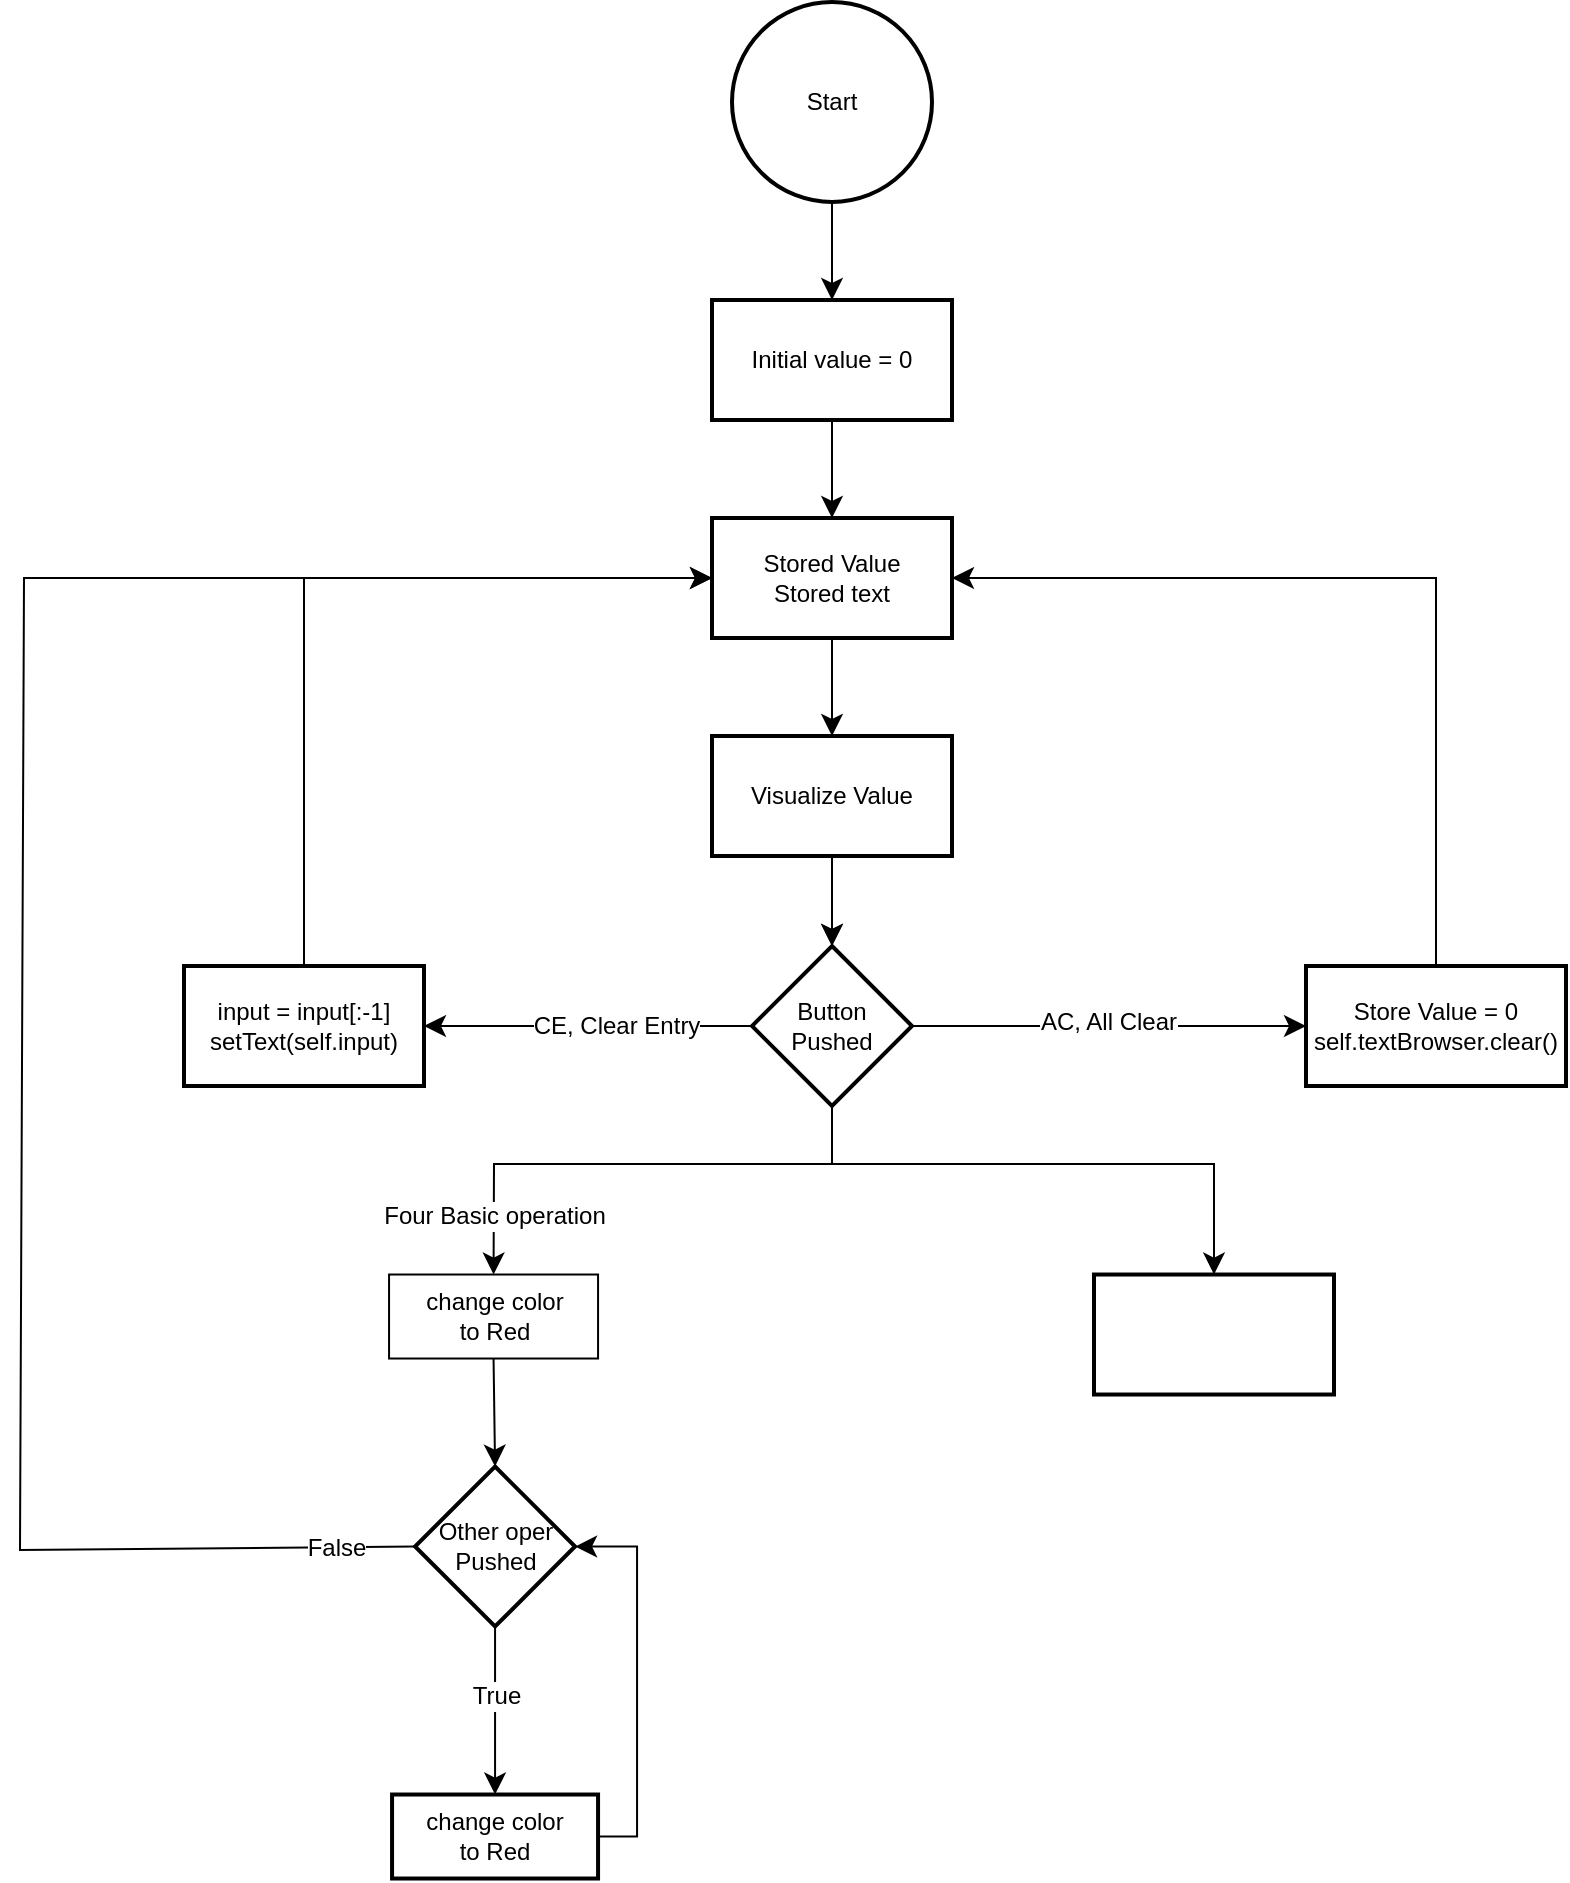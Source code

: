 <mxfile version="24.2.1" type="github">
  <diagram name="페이지-1" id="zwdacpVIj72CtBetUWyS">
    <mxGraphModel dx="1820" dy="1780" grid="0" gridSize="10" guides="1" tooltips="1" connect="1" arrows="1" fold="1" page="0" pageScale="1" pageWidth="827" pageHeight="1169" math="0" shadow="0">
      <root>
        <mxCell id="0" />
        <mxCell id="1" parent="0" />
        <mxCell id="5IderKOiHxJjELfDRAUz-4" value="" style="edgeStyle=none;curved=1;rounded=0;orthogonalLoop=1;jettySize=auto;html=1;fontSize=12;startSize=8;endSize=8;" edge="1" parent="1" source="5IderKOiHxJjELfDRAUz-1" target="5IderKOiHxJjELfDRAUz-3">
          <mxGeometry relative="1" as="geometry" />
        </mxCell>
        <mxCell id="5IderKOiHxJjELfDRAUz-1" value="Start" style="strokeWidth=2;html=1;shape=mxgraph.flowchart.start_2;whiteSpace=wrap;" vertex="1" parent="1">
          <mxGeometry x="223" y="-678" width="100" height="100" as="geometry" />
        </mxCell>
        <mxCell id="5IderKOiHxJjELfDRAUz-6" value="" style="edgeStyle=none;curved=1;rounded=0;orthogonalLoop=1;jettySize=auto;html=1;fontSize=12;startSize=8;endSize=8;" edge="1" parent="1" target="5IderKOiHxJjELfDRAUz-5">
          <mxGeometry relative="1" as="geometry">
            <mxPoint x="273" y="-207" as="sourcePoint" />
          </mxGeometry>
        </mxCell>
        <mxCell id="5IderKOiHxJjELfDRAUz-33" value="" style="edgeStyle=none;curved=1;rounded=0;orthogonalLoop=1;jettySize=auto;html=1;fontSize=12;startSize=8;endSize=8;exitX=0.5;exitY=1;exitDx=0;exitDy=0;" edge="1" parent="1" source="5IderKOiHxJjELfDRAUz-35" target="5IderKOiHxJjELfDRAUz-32">
          <mxGeometry relative="1" as="geometry">
            <mxPoint x="273" y="-337" as="sourcePoint" />
          </mxGeometry>
        </mxCell>
        <mxCell id="5IderKOiHxJjELfDRAUz-36" value="" style="edgeStyle=none;curved=1;rounded=0;orthogonalLoop=1;jettySize=auto;html=1;fontSize=12;startSize=8;endSize=8;" edge="1" parent="1" source="5IderKOiHxJjELfDRAUz-3" target="5IderKOiHxJjELfDRAUz-35">
          <mxGeometry relative="1" as="geometry" />
        </mxCell>
        <mxCell id="5IderKOiHxJjELfDRAUz-3" value="Initial value&amp;nbsp;&lt;span style=&quot;background-color: initial;&quot;&gt;= 0&lt;/span&gt;" style="whiteSpace=wrap;html=1;strokeWidth=2;" vertex="1" parent="1">
          <mxGeometry x="213" y="-529" width="120" height="60" as="geometry" />
        </mxCell>
        <mxCell id="5IderKOiHxJjELfDRAUz-39" value="" style="edgeStyle=none;curved=0;rounded=0;orthogonalLoop=1;jettySize=auto;html=1;fontSize=12;startSize=8;endSize=8;entryX=0.5;entryY=0;entryDx=0;entryDy=0;" edge="1" parent="1" source="5IderKOiHxJjELfDRAUz-5" target="5IderKOiHxJjELfDRAUz-47">
          <mxGeometry relative="1" as="geometry">
            <mxPoint x="-42" y="-13" as="targetPoint" />
            <Array as="points">
              <mxPoint x="273" y="-97" />
              <mxPoint x="104" y="-97" />
            </Array>
          </mxGeometry>
        </mxCell>
        <mxCell id="5IderKOiHxJjELfDRAUz-40" value="&lt;span style=&quot;text-wrap: wrap;&quot;&gt;Four&amp;nbsp;&lt;/span&gt;&lt;span style=&quot;text-wrap: wrap; background-color: initial;&quot;&gt;Basic&amp;nbsp;&lt;/span&gt;&lt;span style=&quot;text-wrap: wrap;&quot;&gt;operation&lt;/span&gt;" style="edgeLabel;html=1;align=center;verticalAlign=middle;resizable=0;points=[];fontSize=12;" vertex="1" connectable="0" parent="5IderKOiHxJjELfDRAUz-39">
          <mxGeometry x="0.866" relative="1" as="geometry">
            <mxPoint y="-13" as="offset" />
          </mxGeometry>
        </mxCell>
        <mxCell id="5IderKOiHxJjELfDRAUz-52" value="" style="edgeStyle=none;curved=1;rounded=0;orthogonalLoop=1;jettySize=auto;html=1;fontSize=12;startSize=8;endSize=8;entryX=1;entryY=0.5;entryDx=0;entryDy=0;" edge="1" parent="1" source="5IderKOiHxJjELfDRAUz-5" target="5IderKOiHxJjELfDRAUz-72">
          <mxGeometry relative="1" as="geometry">
            <mxPoint x="35" y="-166" as="targetPoint" />
          </mxGeometry>
        </mxCell>
        <mxCell id="5IderKOiHxJjELfDRAUz-55" value="CE, Clear Entry" style="edgeLabel;html=1;align=center;verticalAlign=middle;resizable=0;points=[];fontSize=12;" vertex="1" connectable="0" parent="5IderKOiHxJjELfDRAUz-52">
          <mxGeometry x="-0.17" y="-1" relative="1" as="geometry">
            <mxPoint y="1" as="offset" />
          </mxGeometry>
        </mxCell>
        <mxCell id="5IderKOiHxJjELfDRAUz-54" value="" style="edgeStyle=none;curved=1;rounded=0;orthogonalLoop=1;jettySize=auto;html=1;fontSize=12;startSize=8;endSize=8;entryX=0;entryY=0.5;entryDx=0;entryDy=0;" edge="1" parent="1" source="5IderKOiHxJjELfDRAUz-5" target="5IderKOiHxJjELfDRAUz-68">
          <mxGeometry relative="1" as="geometry">
            <mxPoint x="508" y="-166" as="targetPoint" />
          </mxGeometry>
        </mxCell>
        <mxCell id="5IderKOiHxJjELfDRAUz-66" value="AC, All Clear" style="edgeLabel;html=1;align=center;verticalAlign=middle;resizable=0;points=[];fontSize=12;" vertex="1" connectable="0" parent="5IderKOiHxJjELfDRAUz-54">
          <mxGeometry y="2" relative="1" as="geometry">
            <mxPoint x="-1" as="offset" />
          </mxGeometry>
        </mxCell>
        <mxCell id="5IderKOiHxJjELfDRAUz-76" value="" style="edgeStyle=none;curved=0;rounded=0;orthogonalLoop=1;jettySize=auto;html=1;fontSize=12;startSize=8;endSize=8;entryX=0.5;entryY=0;entryDx=0;entryDy=0;" edge="1" parent="1" source="5IderKOiHxJjELfDRAUz-5" target="5IderKOiHxJjELfDRAUz-75">
          <mxGeometry relative="1" as="geometry">
            <Array as="points">
              <mxPoint x="273" y="-97" />
              <mxPoint x="464" y="-97" />
            </Array>
          </mxGeometry>
        </mxCell>
        <mxCell id="5IderKOiHxJjELfDRAUz-5" value="Button&lt;br&gt;Pushed" style="rhombus;whiteSpace=wrap;html=1;strokeWidth=2;" vertex="1" parent="1">
          <mxGeometry x="233" y="-206" width="80" height="80" as="geometry" />
        </mxCell>
        <mxCell id="5IderKOiHxJjELfDRAUz-34" value="" style="edgeStyle=none;curved=1;rounded=0;orthogonalLoop=1;jettySize=auto;html=1;fontSize=12;startSize=8;endSize=8;exitX=0.5;exitY=1;exitDx=0;exitDy=0;" edge="1" parent="1" source="5IderKOiHxJjELfDRAUz-32" target="5IderKOiHxJjELfDRAUz-5">
          <mxGeometry relative="1" as="geometry" />
        </mxCell>
        <mxCell id="5IderKOiHxJjELfDRAUz-32" value="Visualize Value" style="whiteSpace=wrap;html=1;strokeWidth=2;" vertex="1" parent="1">
          <mxGeometry x="213" y="-311" width="120" height="60" as="geometry" />
        </mxCell>
        <mxCell id="5IderKOiHxJjELfDRAUz-35" value="Stored Value&lt;div&gt;Stored text&lt;/div&gt;" style="whiteSpace=wrap;html=1;strokeWidth=2;" vertex="1" parent="1">
          <mxGeometry x="213" y="-420" width="120" height="60" as="geometry" />
        </mxCell>
        <mxCell id="5IderKOiHxJjELfDRAUz-44" value="" style="edgeStyle=none;curved=1;rounded=0;orthogonalLoop=1;jettySize=auto;html=1;fontSize=12;startSize=8;endSize=8;" edge="1" parent="1" source="5IderKOiHxJjELfDRAUz-38" target="5IderKOiHxJjELfDRAUz-43">
          <mxGeometry relative="1" as="geometry" />
        </mxCell>
        <mxCell id="5IderKOiHxJjELfDRAUz-45" value="True" style="edgeLabel;html=1;align=center;verticalAlign=middle;resizable=0;points=[];fontSize=12;" vertex="1" connectable="0" parent="5IderKOiHxJjELfDRAUz-44">
          <mxGeometry x="-0.412" relative="1" as="geometry">
            <mxPoint y="10" as="offset" />
          </mxGeometry>
        </mxCell>
        <mxCell id="5IderKOiHxJjELfDRAUz-70" style="edgeStyle=none;curved=0;rounded=0;orthogonalLoop=1;jettySize=auto;html=1;exitX=0;exitY=0.5;exitDx=0;exitDy=0;entryX=0;entryY=0.5;entryDx=0;entryDy=0;fontSize=12;startSize=8;endSize=8;" edge="1" parent="1" source="5IderKOiHxJjELfDRAUz-38" target="5IderKOiHxJjELfDRAUz-35">
          <mxGeometry relative="1" as="geometry">
            <Array as="points">
              <mxPoint x="-133" y="96" />
              <mxPoint x="-131" y="-390" />
            </Array>
          </mxGeometry>
        </mxCell>
        <mxCell id="5IderKOiHxJjELfDRAUz-71" value="False" style="edgeLabel;html=1;align=center;verticalAlign=middle;resizable=0;points=[];fontSize=12;" vertex="1" connectable="0" parent="5IderKOiHxJjELfDRAUz-70">
          <mxGeometry x="-0.93" y="-3" relative="1" as="geometry">
            <mxPoint x="-4" y="3" as="offset" />
          </mxGeometry>
        </mxCell>
        <mxCell id="5IderKOiHxJjELfDRAUz-38" value="&lt;div&gt;&lt;span style=&quot;background-color: initial;&quot;&gt;Other oper&lt;/span&gt;&lt;/div&gt;&lt;div&gt;&lt;span style=&quot;background-color: initial;&quot;&gt;Pushed&lt;/span&gt;&lt;/div&gt;" style="rhombus;whiteSpace=wrap;html=1;strokeWidth=2;" vertex="1" parent="1">
          <mxGeometry x="64.53" y="54.26" width="80" height="80" as="geometry" />
        </mxCell>
        <mxCell id="5IderKOiHxJjELfDRAUz-46" style="edgeStyle=none;curved=0;rounded=0;orthogonalLoop=1;jettySize=auto;html=1;fontSize=12;startSize=8;endSize=8;entryX=1;entryY=0.5;entryDx=0;entryDy=0;" edge="1" parent="1" target="5IderKOiHxJjELfDRAUz-38">
          <mxGeometry relative="1" as="geometry">
            <mxPoint x="65.53" y="94.18" as="targetPoint" />
            <mxPoint x="156.53" y="239.26" as="sourcePoint" />
            <Array as="points">
              <mxPoint x="175.53" y="239.26" />
              <mxPoint x="175.53" y="94.26" />
            </Array>
          </mxGeometry>
        </mxCell>
        <mxCell id="5IderKOiHxJjELfDRAUz-43" value="change color&lt;div&gt;to Red&lt;/div&gt;" style="whiteSpace=wrap;html=1;strokeWidth=2;" vertex="1" parent="1">
          <mxGeometry x="53.03" y="218.26" width="103" height="42" as="geometry" />
        </mxCell>
        <mxCell id="5IderKOiHxJjELfDRAUz-62" style="edgeStyle=none;curved=1;rounded=0;orthogonalLoop=1;jettySize=auto;html=1;exitX=0.5;exitY=1;exitDx=0;exitDy=0;entryX=0.5;entryY=0;entryDx=0;entryDy=0;fontSize=12;startSize=8;endSize=8;" edge="1" parent="1" source="5IderKOiHxJjELfDRAUz-47" target="5IderKOiHxJjELfDRAUz-38">
          <mxGeometry relative="1" as="geometry">
            <mxPoint x="103.78" y="55.26" as="sourcePoint" />
            <mxPoint x="103.78" y="86.26" as="targetPoint" />
          </mxGeometry>
        </mxCell>
        <mxCell id="5IderKOiHxJjELfDRAUz-47" value="change color&lt;div&gt;to Red&lt;/div&gt;" style="rounded=0;whiteSpace=wrap;html=1;" vertex="1" parent="1">
          <mxGeometry x="51.53" y="-41.74" width="104.5" height="42" as="geometry" />
        </mxCell>
        <mxCell id="5IderKOiHxJjELfDRAUz-69" style="edgeStyle=none;curved=0;rounded=0;orthogonalLoop=1;jettySize=auto;html=1;exitX=0.5;exitY=0;exitDx=0;exitDy=0;entryX=1;entryY=0.5;entryDx=0;entryDy=0;fontSize=12;startSize=8;endSize=8;" edge="1" parent="1" source="5IderKOiHxJjELfDRAUz-68" target="5IderKOiHxJjELfDRAUz-35">
          <mxGeometry relative="1" as="geometry">
            <Array as="points">
              <mxPoint x="575" y="-390" />
            </Array>
          </mxGeometry>
        </mxCell>
        <mxCell id="5IderKOiHxJjELfDRAUz-68" value="Store Value = 0&lt;div&gt;self.textBrowser.clear()&lt;br&gt;&lt;/div&gt;" style="whiteSpace=wrap;html=1;strokeWidth=2;" vertex="1" parent="1">
          <mxGeometry x="510" y="-196" width="130" height="60" as="geometry" />
        </mxCell>
        <mxCell id="5IderKOiHxJjELfDRAUz-73" style="edgeStyle=none;curved=0;rounded=0;orthogonalLoop=1;jettySize=auto;html=1;exitX=0.5;exitY=0;exitDx=0;exitDy=0;entryX=0;entryY=0.5;entryDx=0;entryDy=0;fontSize=12;startSize=8;endSize=8;" edge="1" parent="1" source="5IderKOiHxJjELfDRAUz-72" target="5IderKOiHxJjELfDRAUz-35">
          <mxGeometry relative="1" as="geometry">
            <Array as="points">
              <mxPoint x="9" y="-390" />
            </Array>
          </mxGeometry>
        </mxCell>
        <mxCell id="5IderKOiHxJjELfDRAUz-72" value="input = input[:-1]&lt;div&gt;setText(self.input)&lt;/div&gt;" style="whiteSpace=wrap;html=1;strokeWidth=2;" vertex="1" parent="1">
          <mxGeometry x="-51" y="-196" width="120" height="60" as="geometry" />
        </mxCell>
        <mxCell id="5IderKOiHxJjELfDRAUz-75" value="" style="whiteSpace=wrap;html=1;strokeWidth=2;" vertex="1" parent="1">
          <mxGeometry x="404" y="-41.74" width="120" height="60" as="geometry" />
        </mxCell>
      </root>
    </mxGraphModel>
  </diagram>
</mxfile>
